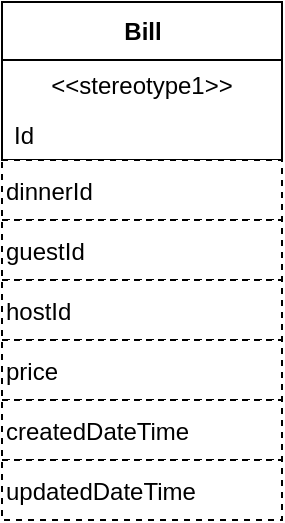 <mxfile>
    <diagram id="p9ddG8_3JSJBqsssCfeX" name="Page-1">
        <mxGraphModel dx="565" dy="809" grid="1" gridSize="10" guides="1" tooltips="1" connect="1" arrows="1" fold="1" page="1" pageScale="1" pageWidth="850" pageHeight="1100" math="0" shadow="0">
            <root>
                <mxCell id="0"/>
                <mxCell id="1" parent="0"/>
                <object label="Bill" id="2" dinnerId="" guestId="" hostId="" price="" createdDateTime="" updatedDateTime="">
                    <mxCell style="swimlane;fontStyle=1;align=center;verticalAlign=middle;childLayout=stackLayout;horizontal=1;startSize=29;horizontalStack=0;resizeParent=1;resizeParentMax=0;resizeLast=0;collapsible=0;marginBottom=0;html=1;" vertex="1" parent="1">
                        <mxGeometry x="50" y="150" width="140" height="79" as="geometry"/>
                    </mxCell>
                </object>
                <mxCell id="3" value="&amp;lt;&amp;lt;stereotype1&amp;gt;&amp;gt;" style="text;html=1;strokeColor=none;fillColor=none;align=center;verticalAlign=middle;spacingLeft=4;spacingRight=4;overflow=hidden;rotatable=0;points=[[0,0.5],[1,0.5]];portConstraint=eastwest;" vertex="1" parent="2">
                    <mxGeometry y="29" width="140" height="25" as="geometry"/>
                </mxCell>
                <mxCell id="4" value="Id" style="text;html=1;strokeColor=none;fillColor=none;align=left;verticalAlign=middle;spacingLeft=4;spacingRight=4;overflow=hidden;rotatable=0;points=[[0,0.5],[1,0.5]];portConstraint=eastwest;" vertex="1" parent="2">
                    <mxGeometry y="54" width="140" height="25" as="geometry"/>
                </mxCell>
                <mxCell id="5" value="dinnerId" style="fontStyle=0;dashed=1;align=left;" vertex="1" parent="1">
                    <mxGeometry x="50" y="229" width="140" height="30" as="geometry"/>
                </mxCell>
                <mxCell id="6" value="guestId" style="fontStyle=0;dashed=1;align=left;" vertex="1" parent="1">
                    <mxGeometry x="50" y="259" width="140" height="30" as="geometry"/>
                </mxCell>
                <mxCell id="7" value="hostId" style="fontStyle=0;dashed=1;align=left;" vertex="1" parent="1">
                    <mxGeometry x="50" y="289" width="140" height="30" as="geometry"/>
                </mxCell>
                <mxCell id="8" value="price" style="fontStyle=0;dashed=1;align=left;" vertex="1" parent="1">
                    <mxGeometry x="50" y="319" width="140" height="30" as="geometry"/>
                </mxCell>
                <mxCell id="9" value="createdDateTime" style="fontStyle=0;dashed=1;align=left;" vertex="1" parent="1">
                    <mxGeometry x="50" y="349" width="140" height="30" as="geometry"/>
                </mxCell>
                <mxCell id="10" value="updatedDateTime" style="fontStyle=0;dashed=1;align=left;" vertex="1" parent="1">
                    <mxGeometry x="50" y="379" width="140" height="30" as="geometry"/>
                </mxCell>
            </root>
        </mxGraphModel>
    </diagram>
</mxfile>